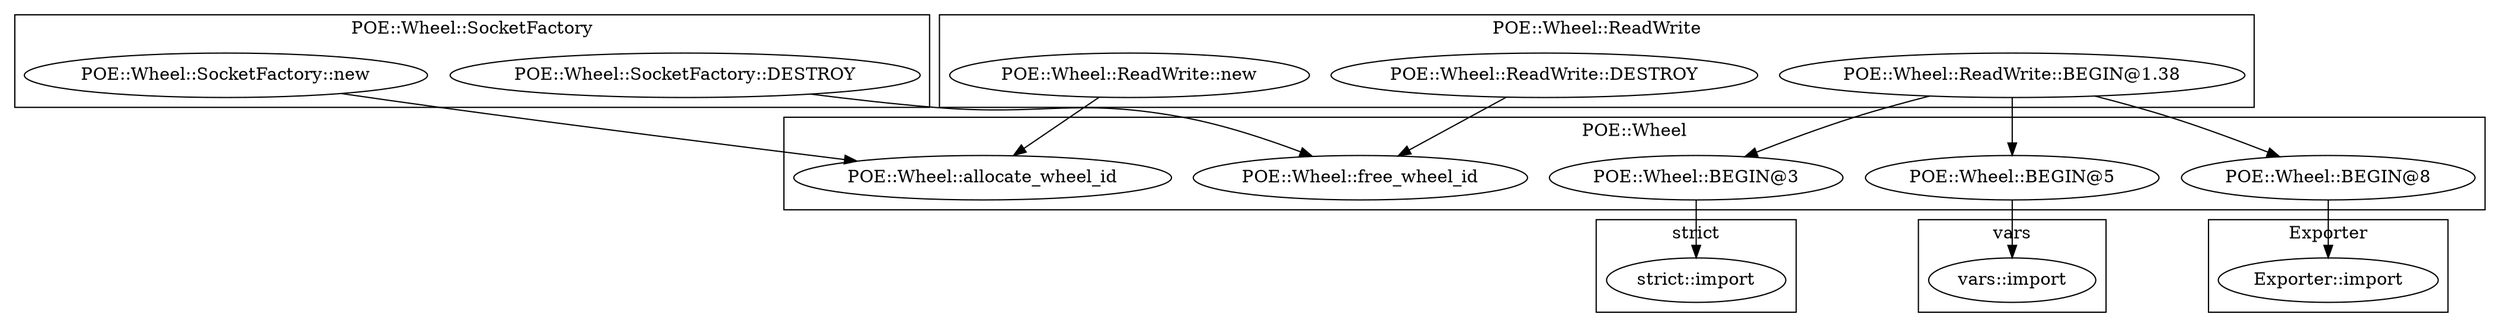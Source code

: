 digraph {
graph [overlap=false]
subgraph cluster_strict {
	label="strict";
	"strict::import";
}
subgraph cluster_Exporter {
	label="Exporter";
	"Exporter::import";
}
subgraph cluster_POE_Wheel {
	label="POE::Wheel";
	"POE::Wheel::free_wheel_id";
	"POE::Wheel::BEGIN@3";
	"POE::Wheel::allocate_wheel_id";
	"POE::Wheel::BEGIN@5";
	"POE::Wheel::BEGIN@8";
}
subgraph cluster_POE_Wheel_SocketFactory {
	label="POE::Wheel::SocketFactory";
	"POE::Wheel::SocketFactory::DESTROY";
	"POE::Wheel::SocketFactory::new";
}
subgraph cluster_POE_Wheel_ReadWrite {
	label="POE::Wheel::ReadWrite";
	"POE::Wheel::ReadWrite::BEGIN@1.38";
	"POE::Wheel::ReadWrite::DESTROY";
	"POE::Wheel::ReadWrite::new";
}
subgraph cluster_vars {
	label="vars";
	"vars::import";
}
"POE::Wheel::ReadWrite::BEGIN@1.38" -> "POE::Wheel::BEGIN@5";
"POE::Wheel::BEGIN@5" -> "vars::import";
"POE::Wheel::BEGIN@8" -> "Exporter::import";
"POE::Wheel::ReadWrite::BEGIN@1.38" -> "POE::Wheel::BEGIN@8";
"POE::Wheel::SocketFactory::DESTROY" -> "POE::Wheel::free_wheel_id";
"POE::Wheel::ReadWrite::DESTROY" -> "POE::Wheel::free_wheel_id";
"POE::Wheel::BEGIN@3" -> "strict::import";
"POE::Wheel::SocketFactory::new" -> "POE::Wheel::allocate_wheel_id";
"POE::Wheel::ReadWrite::new" -> "POE::Wheel::allocate_wheel_id";
"POE::Wheel::ReadWrite::BEGIN@1.38" -> "POE::Wheel::BEGIN@3";
}
